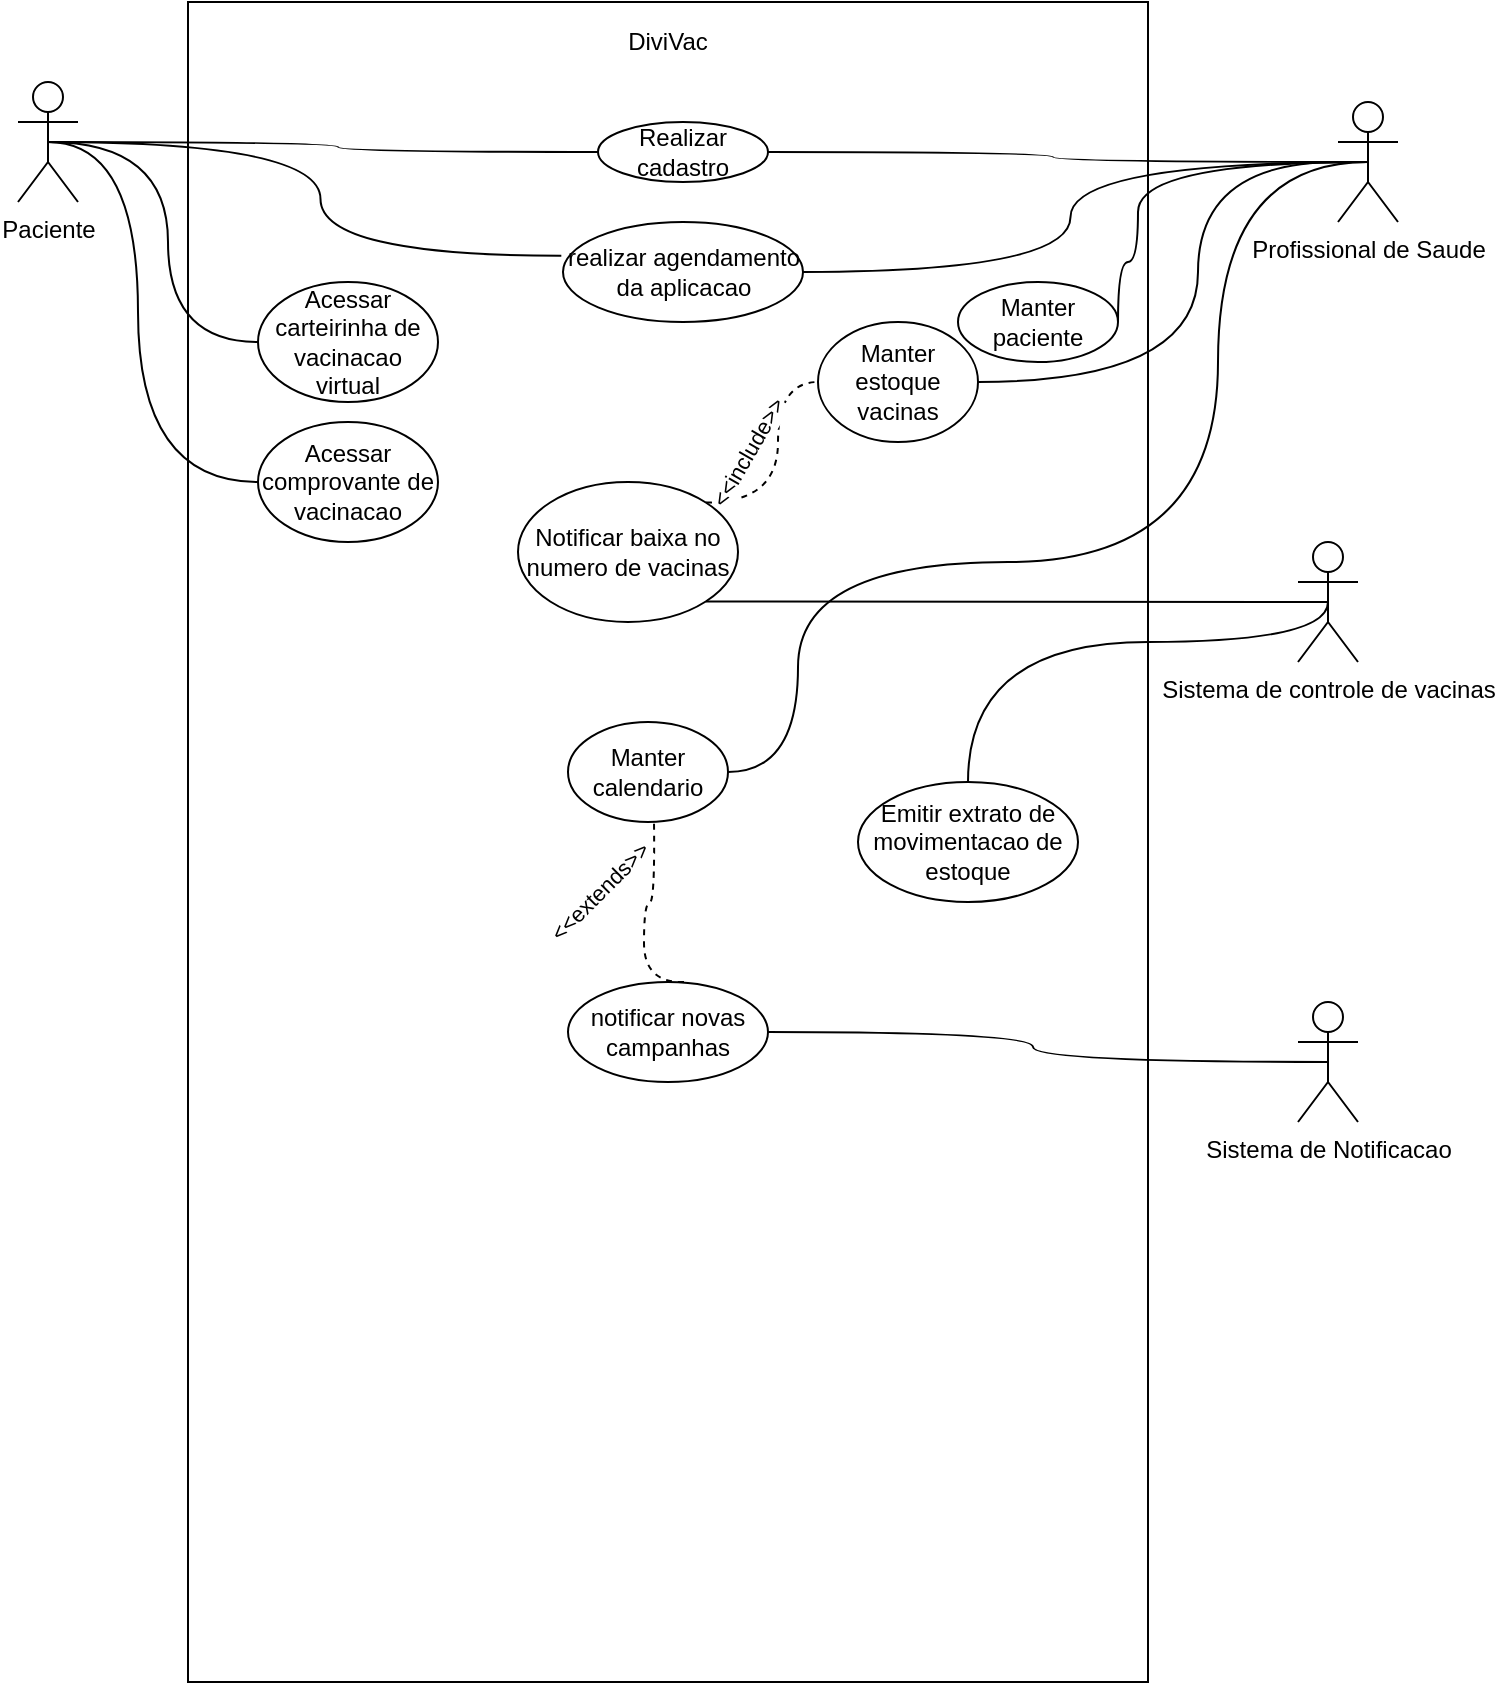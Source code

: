<mxfile version="14.6.13" type="device"><diagram id="wYXX4iNa8JlaRbDD-LMF" name="Page-1"><mxGraphModel dx="1175" dy="709" grid="1" gridSize="10" guides="1" tooltips="1" connect="1" arrows="1" fold="1" page="1" pageScale="1" pageWidth="850" pageHeight="1100" math="0" shadow="0"><root><mxCell id="0"/><mxCell id="1" parent="0"/><mxCell id="52O-S3gk0xLH3Pa1g5z0-2" value="" style="rounded=0;whiteSpace=wrap;html=1;" vertex="1" parent="1"><mxGeometry x="185" y="70" width="480" height="840" as="geometry"/></mxCell><mxCell id="52O-S3gk0xLH3Pa1g5z0-13" style="edgeStyle=orthogonalEdgeStyle;orthogonalLoop=1;jettySize=auto;html=1;exitX=0.5;exitY=0.5;exitDx=0;exitDy=0;exitPerimeter=0;entryX=1;entryY=0.5;entryDx=0;entryDy=0;endArrow=none;endFill=0;curved=1;" edge="1" parent="1" source="52O-S3gk0xLH3Pa1g5z0-3" target="52O-S3gk0xLH3Pa1g5z0-9"><mxGeometry relative="1" as="geometry"/></mxCell><mxCell id="52O-S3gk0xLH3Pa1g5z0-19" style="edgeStyle=orthogonalEdgeStyle;curved=1;orthogonalLoop=1;jettySize=auto;html=1;endArrow=none;endFill=0;entryX=1;entryY=0.5;entryDx=0;entryDy=0;" edge="1" parent="1" source="52O-S3gk0xLH3Pa1g5z0-3" target="52O-S3gk0xLH3Pa1g5z0-18"><mxGeometry relative="1" as="geometry"><Array as="points"><mxPoint x="690" y="150"/><mxPoint x="690" y="260"/></Array></mxGeometry></mxCell><mxCell id="52O-S3gk0xLH3Pa1g5z0-21" style="edgeStyle=orthogonalEdgeStyle;curved=1;orthogonalLoop=1;jettySize=auto;html=1;exitX=0.5;exitY=0.5;exitDx=0;exitDy=0;exitPerimeter=0;entryX=1;entryY=0.5;entryDx=0;entryDy=0;endArrow=none;endFill=0;" edge="1" parent="1" source="52O-S3gk0xLH3Pa1g5z0-3" target="52O-S3gk0xLH3Pa1g5z0-20"><mxGeometry relative="1" as="geometry"><Array as="points"><mxPoint x="700" y="150"/><mxPoint x="700" y="350"/><mxPoint x="490" y="350"/><mxPoint x="490" y="455"/></Array></mxGeometry></mxCell><mxCell id="52O-S3gk0xLH3Pa1g5z0-39" style="edgeStyle=orthogonalEdgeStyle;curved=1;orthogonalLoop=1;jettySize=auto;html=1;exitX=0.5;exitY=0.5;exitDx=0;exitDy=0;exitPerimeter=0;entryX=1;entryY=0.5;entryDx=0;entryDy=0;endArrow=none;endFill=0;" edge="1" parent="1" source="52O-S3gk0xLH3Pa1g5z0-3" target="52O-S3gk0xLH3Pa1g5z0-14"><mxGeometry relative="1" as="geometry"><Array as="points"><mxPoint x="660" y="150"/><mxPoint x="660" y="200"/></Array></mxGeometry></mxCell><mxCell id="52O-S3gk0xLH3Pa1g5z0-41" style="edgeStyle=orthogonalEdgeStyle;curved=1;orthogonalLoop=1;jettySize=auto;html=1;exitX=0.5;exitY=0.5;exitDx=0;exitDy=0;exitPerimeter=0;endArrow=none;endFill=0;" edge="1" parent="1" source="52O-S3gk0xLH3Pa1g5z0-3" target="52O-S3gk0xLH3Pa1g5z0-40"><mxGeometry relative="1" as="geometry"/></mxCell><mxCell id="52O-S3gk0xLH3Pa1g5z0-3" value="Profissional de Saude" style="shape=umlActor;verticalLabelPosition=bottom;verticalAlign=top;html=1;outlineConnect=0;" vertex="1" parent="1"><mxGeometry x="760" y="120" width="30" height="60" as="geometry"/></mxCell><mxCell id="52O-S3gk0xLH3Pa1g5z0-12" style="edgeStyle=orthogonalEdgeStyle;orthogonalLoop=1;jettySize=auto;html=1;exitX=0.5;exitY=0.5;exitDx=0;exitDy=0;exitPerimeter=0;endArrow=none;endFill=0;curved=1;" edge="1" parent="1" source="52O-S3gk0xLH3Pa1g5z0-4" target="52O-S3gk0xLH3Pa1g5z0-9"><mxGeometry relative="1" as="geometry"/></mxCell><mxCell id="52O-S3gk0xLH3Pa1g5z0-34" style="edgeStyle=orthogonalEdgeStyle;curved=1;orthogonalLoop=1;jettySize=auto;html=1;exitX=0.5;exitY=0.5;exitDx=0;exitDy=0;exitPerimeter=0;endArrow=none;endFill=0;entryX=0;entryY=0.5;entryDx=0;entryDy=0;" edge="1" parent="1" source="52O-S3gk0xLH3Pa1g5z0-4" target="52O-S3gk0xLH3Pa1g5z0-33"><mxGeometry relative="1" as="geometry"/></mxCell><mxCell id="52O-S3gk0xLH3Pa1g5z0-36" style="edgeStyle=orthogonalEdgeStyle;curved=1;orthogonalLoop=1;jettySize=auto;html=1;exitX=0.5;exitY=0.5;exitDx=0;exitDy=0;exitPerimeter=0;entryX=0;entryY=0.5;entryDx=0;entryDy=0;endArrow=none;endFill=0;" edge="1" parent="1" source="52O-S3gk0xLH3Pa1g5z0-4" target="52O-S3gk0xLH3Pa1g5z0-35"><mxGeometry relative="1" as="geometry"><Array as="points"><mxPoint x="160" y="140"/><mxPoint x="160" y="310"/></Array></mxGeometry></mxCell><mxCell id="52O-S3gk0xLH3Pa1g5z0-42" style="edgeStyle=orthogonalEdgeStyle;curved=1;orthogonalLoop=1;jettySize=auto;html=1;exitX=0.5;exitY=0.5;exitDx=0;exitDy=0;exitPerimeter=0;entryX=-0.007;entryY=0.337;entryDx=0;entryDy=0;entryPerimeter=0;endArrow=none;endFill=0;" edge="1" parent="1" source="52O-S3gk0xLH3Pa1g5z0-4" target="52O-S3gk0xLH3Pa1g5z0-40"><mxGeometry relative="1" as="geometry"/></mxCell><mxCell id="52O-S3gk0xLH3Pa1g5z0-4" value="Paciente" style="shape=umlActor;verticalLabelPosition=bottom;verticalAlign=top;html=1;outlineConnect=0;" vertex="1" parent="1"><mxGeometry x="100" y="110" width="30" height="60" as="geometry"/></mxCell><mxCell id="52O-S3gk0xLH3Pa1g5z0-25" style="edgeStyle=orthogonalEdgeStyle;curved=1;orthogonalLoop=1;jettySize=auto;html=1;exitX=0.5;exitY=0.5;exitDx=0;exitDy=0;exitPerimeter=0;entryX=1;entryY=1;entryDx=0;entryDy=0;endArrow=none;endFill=0;" edge="1" parent="1" source="52O-S3gk0xLH3Pa1g5z0-5" target="52O-S3gk0xLH3Pa1g5z0-22"><mxGeometry relative="1" as="geometry"/></mxCell><mxCell id="52O-S3gk0xLH3Pa1g5z0-38" style="edgeStyle=orthogonalEdgeStyle;curved=1;orthogonalLoop=1;jettySize=auto;html=1;exitX=0.5;exitY=0.5;exitDx=0;exitDy=0;exitPerimeter=0;endArrow=none;endFill=0;" edge="1" parent="1" source="52O-S3gk0xLH3Pa1g5z0-5" target="52O-S3gk0xLH3Pa1g5z0-37"><mxGeometry relative="1" as="geometry"><Array as="points"><mxPoint x="755" y="390"/><mxPoint x="575" y="390"/></Array></mxGeometry></mxCell><mxCell id="52O-S3gk0xLH3Pa1g5z0-5" value="Sistema de controle de vacinas" style="shape=umlActor;verticalLabelPosition=bottom;verticalAlign=top;html=1;outlineConnect=0;" vertex="1" parent="1"><mxGeometry x="740" y="340" width="30" height="60" as="geometry"/></mxCell><mxCell id="52O-S3gk0xLH3Pa1g5z0-27" style="edgeStyle=orthogonalEdgeStyle;curved=1;orthogonalLoop=1;jettySize=auto;html=1;exitX=0.5;exitY=0.5;exitDx=0;exitDy=0;exitPerimeter=0;endArrow=none;endFill=0;" edge="1" parent="1" source="52O-S3gk0xLH3Pa1g5z0-6" target="52O-S3gk0xLH3Pa1g5z0-26"><mxGeometry relative="1" as="geometry"/></mxCell><mxCell id="52O-S3gk0xLH3Pa1g5z0-6" value="Sistema de Notificacao" style="shape=umlActor;verticalLabelPosition=bottom;verticalAlign=top;html=1;outlineConnect=0;" vertex="1" parent="1"><mxGeometry x="740" y="570" width="30" height="60" as="geometry"/></mxCell><mxCell id="52O-S3gk0xLH3Pa1g5z0-9" value="Realizar cadastro" style="ellipse;whiteSpace=wrap;html=1;" vertex="1" parent="1"><mxGeometry x="390" y="130" width="85" height="30" as="geometry"/></mxCell><mxCell id="52O-S3gk0xLH3Pa1g5z0-11" value="DiviVac" style="text;html=1;strokeColor=none;fillColor=none;align=center;verticalAlign=middle;whiteSpace=wrap;rounded=0;" vertex="1" parent="1"><mxGeometry x="190" y="80" width="470" height="20" as="geometry"/></mxCell><mxCell id="52O-S3gk0xLH3Pa1g5z0-14" value="Manter paciente" style="ellipse;whiteSpace=wrap;html=1;" vertex="1" parent="1"><mxGeometry x="570" y="210" width="80" height="40" as="geometry"/></mxCell><mxCell id="52O-S3gk0xLH3Pa1g5z0-18" value="Manter estoque vacinas" style="ellipse;whiteSpace=wrap;html=1;" vertex="1" parent="1"><mxGeometry x="500" y="230" width="80" height="60" as="geometry"/></mxCell><mxCell id="52O-S3gk0xLH3Pa1g5z0-20" value="Manter calendario" style="ellipse;whiteSpace=wrap;html=1;" vertex="1" parent="1"><mxGeometry x="375" y="430" width="80" height="50" as="geometry"/></mxCell><mxCell id="52O-S3gk0xLH3Pa1g5z0-23" style="edgeStyle=orthogonalEdgeStyle;curved=1;orthogonalLoop=1;jettySize=auto;html=1;exitX=1;exitY=0;exitDx=0;exitDy=0;entryX=0;entryY=0.5;entryDx=0;entryDy=0;endArrow=none;endFill=0;dashed=1;" edge="1" parent="1" source="52O-S3gk0xLH3Pa1g5z0-22" target="52O-S3gk0xLH3Pa1g5z0-18"><mxGeometry relative="1" as="geometry"/></mxCell><mxCell id="52O-S3gk0xLH3Pa1g5z0-24" value="&amp;lt;&amp;lt;include&amp;gt;&amp;gt;" style="edgeLabel;html=1;align=center;verticalAlign=middle;resizable=0;points=[];rotation=-60;" vertex="1" connectable="0" parent="52O-S3gk0xLH3Pa1g5z0-23"><mxGeometry x="-0.088" y="2" relative="1" as="geometry"><mxPoint x="-13" y="-8" as="offset"/></mxGeometry></mxCell><mxCell id="52O-S3gk0xLH3Pa1g5z0-22" value="Notificar baixa no numero de vacinas" style="ellipse;whiteSpace=wrap;html=1;" vertex="1" parent="1"><mxGeometry x="350" y="310" width="110" height="70" as="geometry"/></mxCell><mxCell id="52O-S3gk0xLH3Pa1g5z0-28" style="edgeStyle=orthogonalEdgeStyle;curved=1;orthogonalLoop=1;jettySize=auto;html=1;exitX=0.5;exitY=0;exitDx=0;exitDy=0;entryX=0.5;entryY=1;entryDx=0;entryDy=0;endArrow=none;endFill=0;dashed=1;" edge="1" parent="1"><mxGeometry relative="1" as="geometry"><mxPoint x="433" y="560" as="sourcePoint"/><mxPoint x="418" y="480" as="targetPoint"/></mxGeometry></mxCell><mxCell id="52O-S3gk0xLH3Pa1g5z0-29" value="&amp;lt;&amp;lt;extends&amp;gt;&amp;gt;" style="edgeLabel;html=1;align=center;verticalAlign=middle;resizable=0;points=[];rotation=-45;" vertex="1" connectable="0" parent="52O-S3gk0xLH3Pa1g5z0-28"><mxGeometry x="0.326" y="-3" relative="1" as="geometry"><mxPoint x="-31" as="offset"/></mxGeometry></mxCell><mxCell id="52O-S3gk0xLH3Pa1g5z0-26" value="notificar novas campanhas" style="ellipse;whiteSpace=wrap;html=1;" vertex="1" parent="1"><mxGeometry x="375" y="560" width="100" height="50" as="geometry"/></mxCell><mxCell id="52O-S3gk0xLH3Pa1g5z0-33" value="Acessar carteirinha de vacinacao virtual" style="ellipse;whiteSpace=wrap;html=1;" vertex="1" parent="1"><mxGeometry x="220" y="210" width="90" height="60" as="geometry"/></mxCell><mxCell id="52O-S3gk0xLH3Pa1g5z0-35" value="Acessar comprovante de vacinacao" style="ellipse;whiteSpace=wrap;html=1;" vertex="1" parent="1"><mxGeometry x="220" y="280" width="90" height="60" as="geometry"/></mxCell><mxCell id="52O-S3gk0xLH3Pa1g5z0-37" value="Emitir extrato de movimentacao de estoque" style="ellipse;whiteSpace=wrap;html=1;" vertex="1" parent="1"><mxGeometry x="520" y="460" width="110" height="60" as="geometry"/></mxCell><mxCell id="52O-S3gk0xLH3Pa1g5z0-40" value="realizar agendamento da aplicacao" style="ellipse;whiteSpace=wrap;html=1;" vertex="1" parent="1"><mxGeometry x="372.5" y="180" width="120" height="50" as="geometry"/></mxCell></root></mxGraphModel></diagram></mxfile>